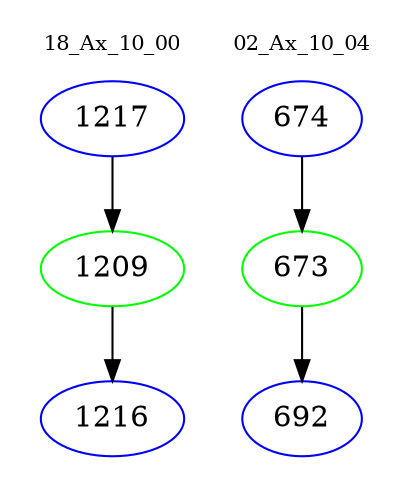 digraph{
subgraph cluster_0 {
color = white
label = "18_Ax_10_00";
fontsize=10;
T0_1217 [label="1217", color="blue"]
T0_1217 -> T0_1209 [color="black"]
T0_1209 [label="1209", color="green"]
T0_1209 -> T0_1216 [color="black"]
T0_1216 [label="1216", color="blue"]
}
subgraph cluster_1 {
color = white
label = "02_Ax_10_04";
fontsize=10;
T1_674 [label="674", color="blue"]
T1_674 -> T1_673 [color="black"]
T1_673 [label="673", color="green"]
T1_673 -> T1_692 [color="black"]
T1_692 [label="692", color="blue"]
}
}
